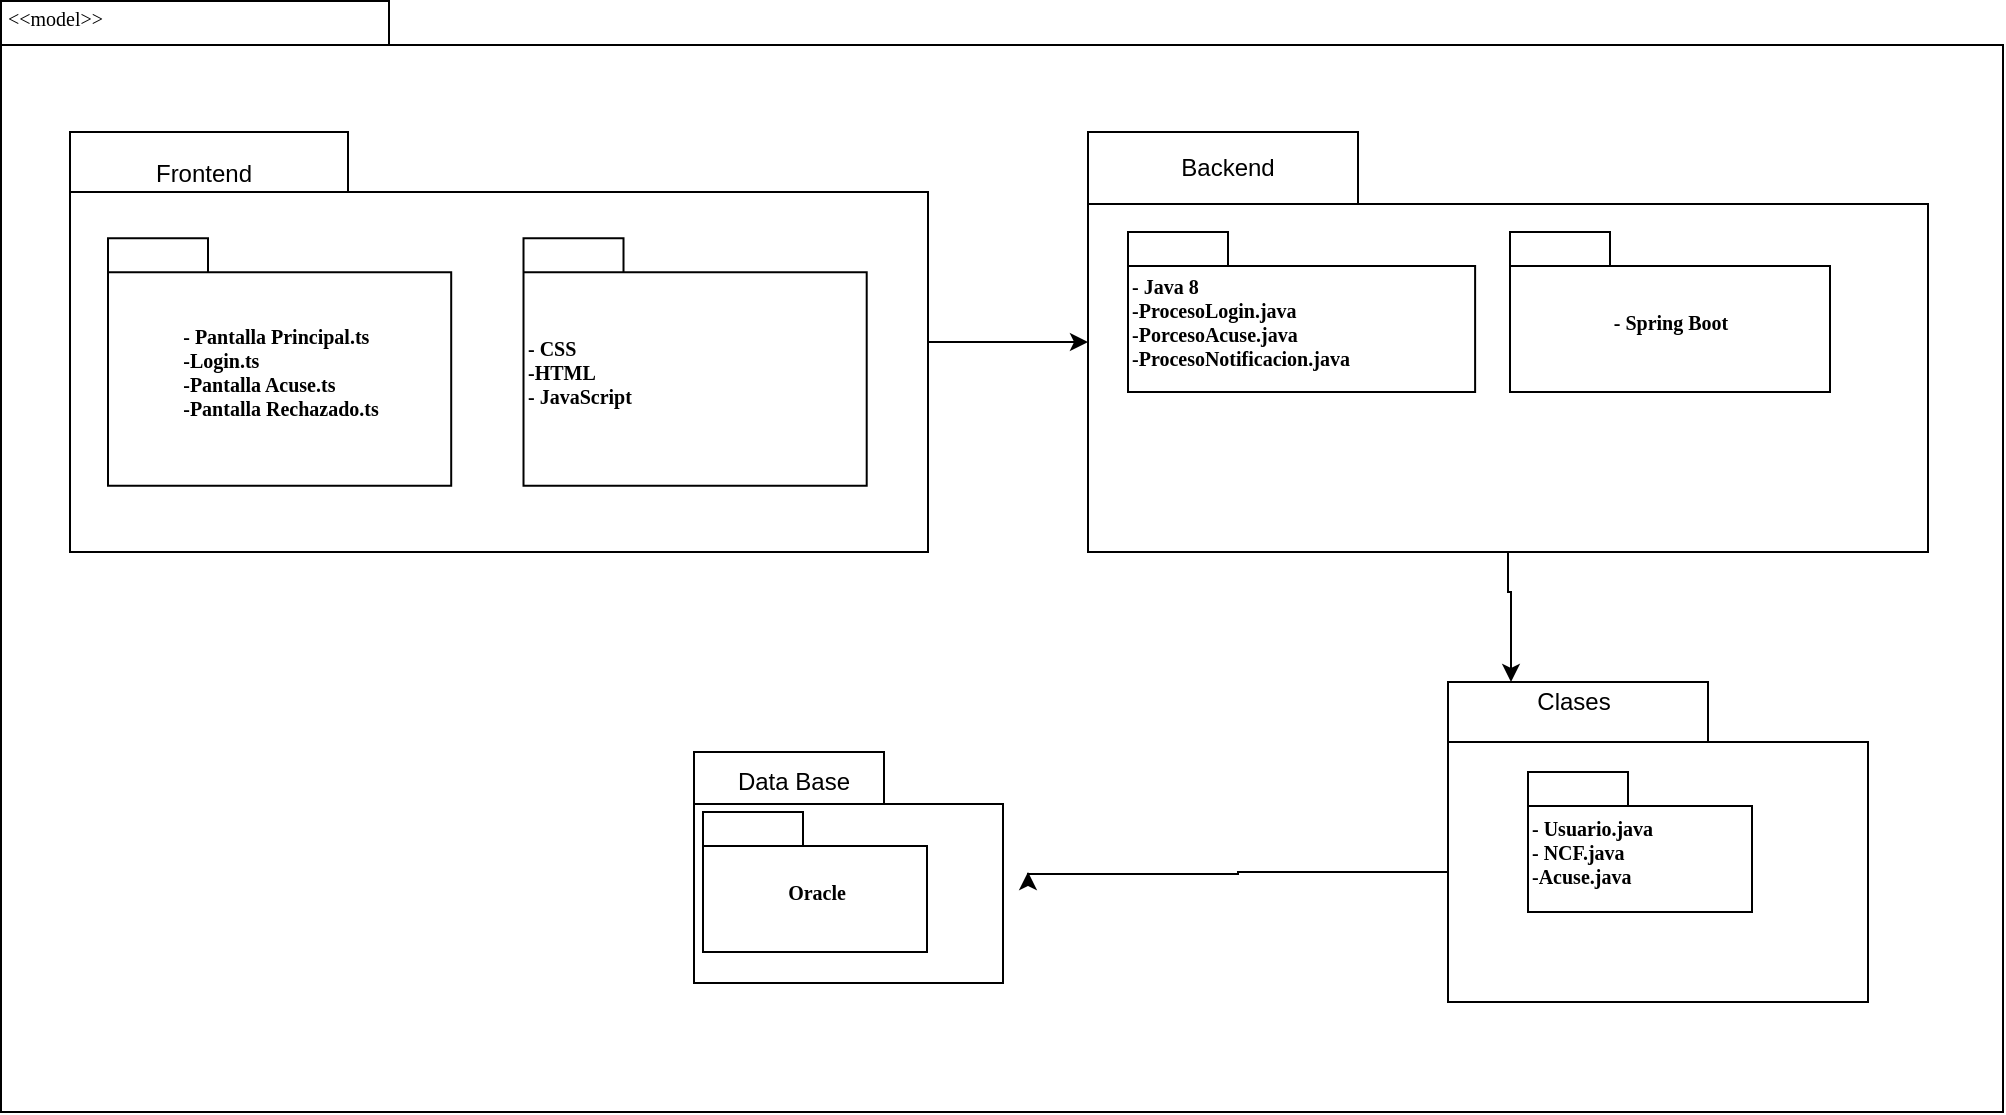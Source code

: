 <mxfile version="23.1.1" type="github">
  <diagram name="Page-1" id="b5b7bab2-c9e2-2cf4-8b2a-24fd1a2a6d21">
    <mxGraphModel dx="1033" dy="605" grid="1" gridSize="10" guides="1" tooltips="1" connect="1" arrows="1" fold="1" page="1" pageScale="1" pageWidth="827" pageHeight="1169" background="none" math="0" shadow="0">
      <root>
        <mxCell id="0" />
        <mxCell id="1" parent="0" />
        <mxCell id="6e0c8c40b5770093-72" value="" style="shape=folder;fontStyle=1;spacingTop=10;tabWidth=194;tabHeight=22;tabPosition=left;html=1;rounded=0;shadow=0;comic=0;labelBackgroundColor=none;strokeWidth=1;fillColor=none;fontFamily=Verdana;fontSize=10;align=center;" parent="1" vertex="1">
          <mxGeometry x="326.5" y="114.5" width="1001" height="555.5" as="geometry" />
        </mxCell>
        <mxCell id="6e0c8c40b5770093-7" value="" style="group" parent="1" vertex="1" connectable="0">
          <mxGeometry x="673" y="490" width="154.5" height="115.5" as="geometry" />
        </mxCell>
        <mxCell id="6e0c8c40b5770093-8" value="" style="shape=folder;fontStyle=1;spacingTop=10;tabWidth=95;tabHeight=26;tabPosition=left;html=1;rounded=0;shadow=0;comic=0;labelBackgroundColor=none;strokeWidth=1;fontFamily=Verdana;fontSize=10;align=center;" parent="6e0c8c40b5770093-7" vertex="1">
          <mxGeometry width="154.5" height="115.5" as="geometry" />
        </mxCell>
        <mxCell id="l_ma-Nn0Zd_3tYXCHmVR-1" value="Data Base" style="text;html=1;strokeColor=none;fillColor=none;align=center;verticalAlign=middle;whiteSpace=wrap;rounded=0;" vertex="1" parent="6e0c8c40b5770093-7">
          <mxGeometry width="100" height="30" as="geometry" />
        </mxCell>
        <mxCell id="l_ma-Nn0Zd_3tYXCHmVR-3" value="Oracle" style="shape=folder;fontStyle=1;spacingTop=10;tabWidth=50;tabHeight=17;tabPosition=left;html=1;rounded=0;shadow=0;comic=0;labelBackgroundColor=none;strokeWidth=1;fontFamily=Verdana;fontSize=10;align=center;" vertex="1" parent="6e0c8c40b5770093-7">
          <mxGeometry x="4.5" y="30" width="112" height="70" as="geometry" />
        </mxCell>
        <mxCell id="6e0c8c40b5770093-18" value="" style="group" parent="1" vertex="1" connectable="0">
          <mxGeometry x="361" y="180" width="429" height="230" as="geometry" />
        </mxCell>
        <mxCell id="l_ma-Nn0Zd_3tYXCHmVR-28" style="edgeStyle=orthogonalEdgeStyle;rounded=0;orthogonalLoop=1;jettySize=auto;html=1;" edge="1" parent="6e0c8c40b5770093-18" source="6e0c8c40b5770093-11">
          <mxGeometry relative="1" as="geometry">
            <mxPoint x="509" y="105" as="targetPoint" />
          </mxGeometry>
        </mxCell>
        <mxCell id="6e0c8c40b5770093-11" value="" style="shape=folder;fontStyle=1;spacingTop=10;tabWidth=139;tabHeight=30;tabPosition=left;html=1;rounded=0;shadow=0;comic=0;labelBackgroundColor=none;strokeWidth=1;fontFamily=Verdana;fontSize=10;align=center;" parent="6e0c8c40b5770093-18" vertex="1">
          <mxGeometry width="429" height="210" as="geometry" />
        </mxCell>
        <mxCell id="6e0c8c40b5770093-15" value="&lt;div style=&quot;text-align: left;&quot;&gt;&lt;span style=&quot;background-color: initial;&quot;&gt;- Pantalla Principal.ts&lt;/span&gt;&lt;/div&gt;&lt;div style=&quot;text-align: left;&quot;&gt;&lt;span style=&quot;background-color: initial;&quot;&gt;-Login.ts&lt;/span&gt;&lt;/div&gt;&lt;div style=&quot;text-align: left;&quot;&gt;-Pantalla Acuse.ts&lt;/div&gt;&lt;div style=&quot;text-align: left;&quot;&gt;-Pantalla Rechazado.ts&lt;/div&gt;" style="shape=folder;fontStyle=1;spacingTop=10;tabWidth=50;tabHeight=17;tabPosition=left;html=1;rounded=0;shadow=0;comic=0;labelBackgroundColor=none;strokeWidth=1;fontFamily=Verdana;fontSize=10;align=center;" parent="6e0c8c40b5770093-18" vertex="1">
          <mxGeometry x="18.999" y="53.079" width="171.6" height="123.846" as="geometry" />
        </mxCell>
        <mxCell id="6e0c8c40b5770093-17" value="- CSS&lt;br&gt;-HTML&lt;br&gt;- JavaScript" style="shape=folder;fontStyle=1;spacingTop=10;tabWidth=50;tabHeight=17;tabPosition=left;html=1;rounded=0;shadow=0;comic=0;labelBackgroundColor=none;strokeWidth=1;fontFamily=Verdana;fontSize=10;align=left;" parent="6e0c8c40b5770093-18" vertex="1">
          <mxGeometry x="226.757" y="53.079" width="171.6" height="123.846" as="geometry" />
        </mxCell>
        <mxCell id="l_ma-Nn0Zd_3tYXCHmVR-12" value="Frontend" style="text;html=1;strokeColor=none;fillColor=none;align=center;verticalAlign=middle;whiteSpace=wrap;rounded=0;" vertex="1" parent="6e0c8c40b5770093-18">
          <mxGeometry width="133.83" height="41.692" as="geometry" />
        </mxCell>
        <mxCell id="6e0c8c40b5770093-30" value="" style="group" parent="1" vertex="1" connectable="0">
          <mxGeometry x="850" y="180" width="420" height="240" as="geometry" />
        </mxCell>
        <mxCell id="6e0c8c40b5770093-24" value="" style="group" parent="6e0c8c40b5770093-30" vertex="1" connectable="0">
          <mxGeometry x="20" width="420" height="240" as="geometry" />
        </mxCell>
        <mxCell id="6e0c8c40b5770093-25" value="" style="shape=folder;fontStyle=1;spacingTop=10;tabWidth=135;tabHeight=36;tabPosition=left;html=1;rounded=0;shadow=0;comic=0;labelBackgroundColor=none;strokeWidth=1;fontFamily=Verdana;fontSize=10;align=center;" parent="6e0c8c40b5770093-24" vertex="1">
          <mxGeometry width="420" height="210" as="geometry" />
        </mxCell>
        <mxCell id="6e0c8c40b5770093-31" value="- Java 8&lt;br&gt;-ProcesoLogin.java&lt;br&gt;-PorcesoAcuse.java&lt;br&gt;-ProcesoNotificacion.java&amp;nbsp;" style="shape=folder;fontStyle=1;spacingTop=10;tabWidth=50;tabHeight=17;tabPosition=left;html=1;rounded=0;shadow=0;comic=0;labelBackgroundColor=none;strokeWidth=1;fontFamily=Verdana;fontSize=10;align=left;" parent="6e0c8c40b5770093-24" vertex="1">
          <mxGeometry x="20" y="50" width="173.56" height="80.0" as="geometry" />
        </mxCell>
        <mxCell id="6e0c8c40b5770093-28" value="- Spring Boot" style="shape=folder;fontStyle=1;spacingTop=10;tabWidth=50;tabHeight=17;tabPosition=left;html=1;rounded=0;shadow=0;comic=0;labelBackgroundColor=none;strokeWidth=1;fontFamily=Verdana;fontSize=10;align=center;" parent="6e0c8c40b5770093-24" vertex="1">
          <mxGeometry x="211" y="50" width="160" height="80.0" as="geometry" />
        </mxCell>
        <mxCell id="l_ma-Nn0Zd_3tYXCHmVR-19" value="Backend" style="text;html=1;strokeColor=none;fillColor=none;align=center;verticalAlign=middle;whiteSpace=wrap;rounded=0;" vertex="1" parent="6e0c8c40b5770093-24">
          <mxGeometry x="10" y="10.0" width="120" height="15.0" as="geometry" />
        </mxCell>
        <mxCell id="l_ma-Nn0Zd_3tYXCHmVR-30" style="edgeStyle=orthogonalEdgeStyle;rounded=0;orthogonalLoop=1;jettySize=auto;html=1;" edge="1" parent="1" source="6e0c8c40b5770093-33">
          <mxGeometry relative="1" as="geometry">
            <mxPoint x="840" y="550" as="targetPoint" />
            <Array as="points">
              <mxPoint x="945" y="550" />
              <mxPoint x="840" y="551" />
            </Array>
          </mxGeometry>
        </mxCell>
        <mxCell id="6e0c8c40b5770093-33" value="" style="shape=folder;fontStyle=1;spacingTop=10;tabWidth=130;tabHeight=30;tabPosition=left;html=1;rounded=0;shadow=0;comic=0;labelBackgroundColor=none;strokeColor=#000000;strokeWidth=1;fillColor=#ffffff;fontFamily=Verdana;fontSize=10;fontColor=#000000;align=center;" parent="1" vertex="1">
          <mxGeometry x="1050" y="455" width="210" height="160" as="geometry" />
        </mxCell>
        <mxCell id="6e0c8c40b5770093-42" value="- Usuario.java&lt;br&gt;&lt;div style=&quot;&quot;&gt;&lt;span style=&quot;background-color: initial;&quot;&gt;- NCF.java&lt;/span&gt;&lt;/div&gt;-Acuse.java" style="shape=folder;fontStyle=1;spacingTop=10;tabWidth=50;tabHeight=17;tabPosition=left;html=1;rounded=0;shadow=0;comic=0;labelBackgroundColor=none;strokeColor=#000000;strokeWidth=1;fillColor=#ffffff;fontFamily=Verdana;fontSize=10;fontColor=#000000;align=left;" parent="1" vertex="1">
          <mxGeometry x="1090" y="500" width="112" height="70" as="geometry" />
        </mxCell>
        <mxCell id="6e0c8c40b5770093-73" value="&amp;lt;&amp;lt;model&amp;gt;&amp;gt;" style="text;html=1;align=left;verticalAlign=top;spacingTop=-4;fontSize=10;fontFamily=Verdana" parent="1" vertex="1">
          <mxGeometry x="327.5" y="114.5" width="130" height="20" as="geometry" />
        </mxCell>
        <mxCell id="l_ma-Nn0Zd_3tYXCHmVR-18" value="Clases" style="text;html=1;strokeColor=none;fillColor=none;align=center;verticalAlign=middle;whiteSpace=wrap;rounded=0;" vertex="1" parent="1">
          <mxGeometry x="1050" y="455" width="126" height="20" as="geometry" />
        </mxCell>
        <mxCell id="l_ma-Nn0Zd_3tYXCHmVR-29" style="edgeStyle=orthogonalEdgeStyle;rounded=0;orthogonalLoop=1;jettySize=auto;html=1;entryX=0.25;entryY=0;entryDx=0;entryDy=0;" edge="1" parent="1" source="6e0c8c40b5770093-25" target="l_ma-Nn0Zd_3tYXCHmVR-18">
          <mxGeometry relative="1" as="geometry">
            <Array as="points">
              <mxPoint x="1080" y="410" />
              <mxPoint x="1081" y="410" />
            </Array>
          </mxGeometry>
        </mxCell>
      </root>
    </mxGraphModel>
  </diagram>
</mxfile>
